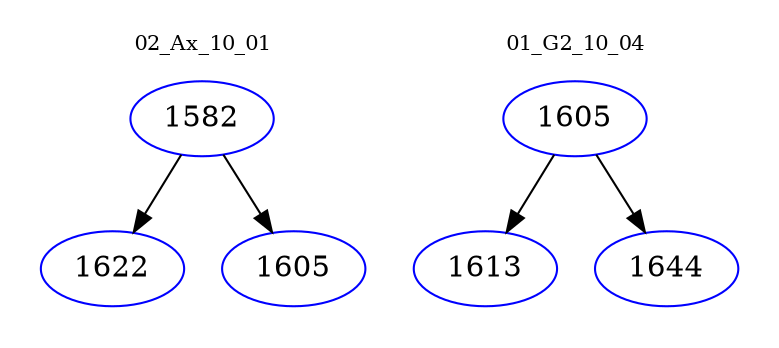 digraph{
subgraph cluster_0 {
color = white
label = "02_Ax_10_01";
fontsize=10;
T0_1582 [label="1582", color="blue"]
T0_1582 -> T0_1622 [color="black"]
T0_1622 [label="1622", color="blue"]
T0_1582 -> T0_1605 [color="black"]
T0_1605 [label="1605", color="blue"]
}
subgraph cluster_1 {
color = white
label = "01_G2_10_04";
fontsize=10;
T1_1605 [label="1605", color="blue"]
T1_1605 -> T1_1613 [color="black"]
T1_1613 [label="1613", color="blue"]
T1_1605 -> T1_1644 [color="black"]
T1_1644 [label="1644", color="blue"]
}
}
